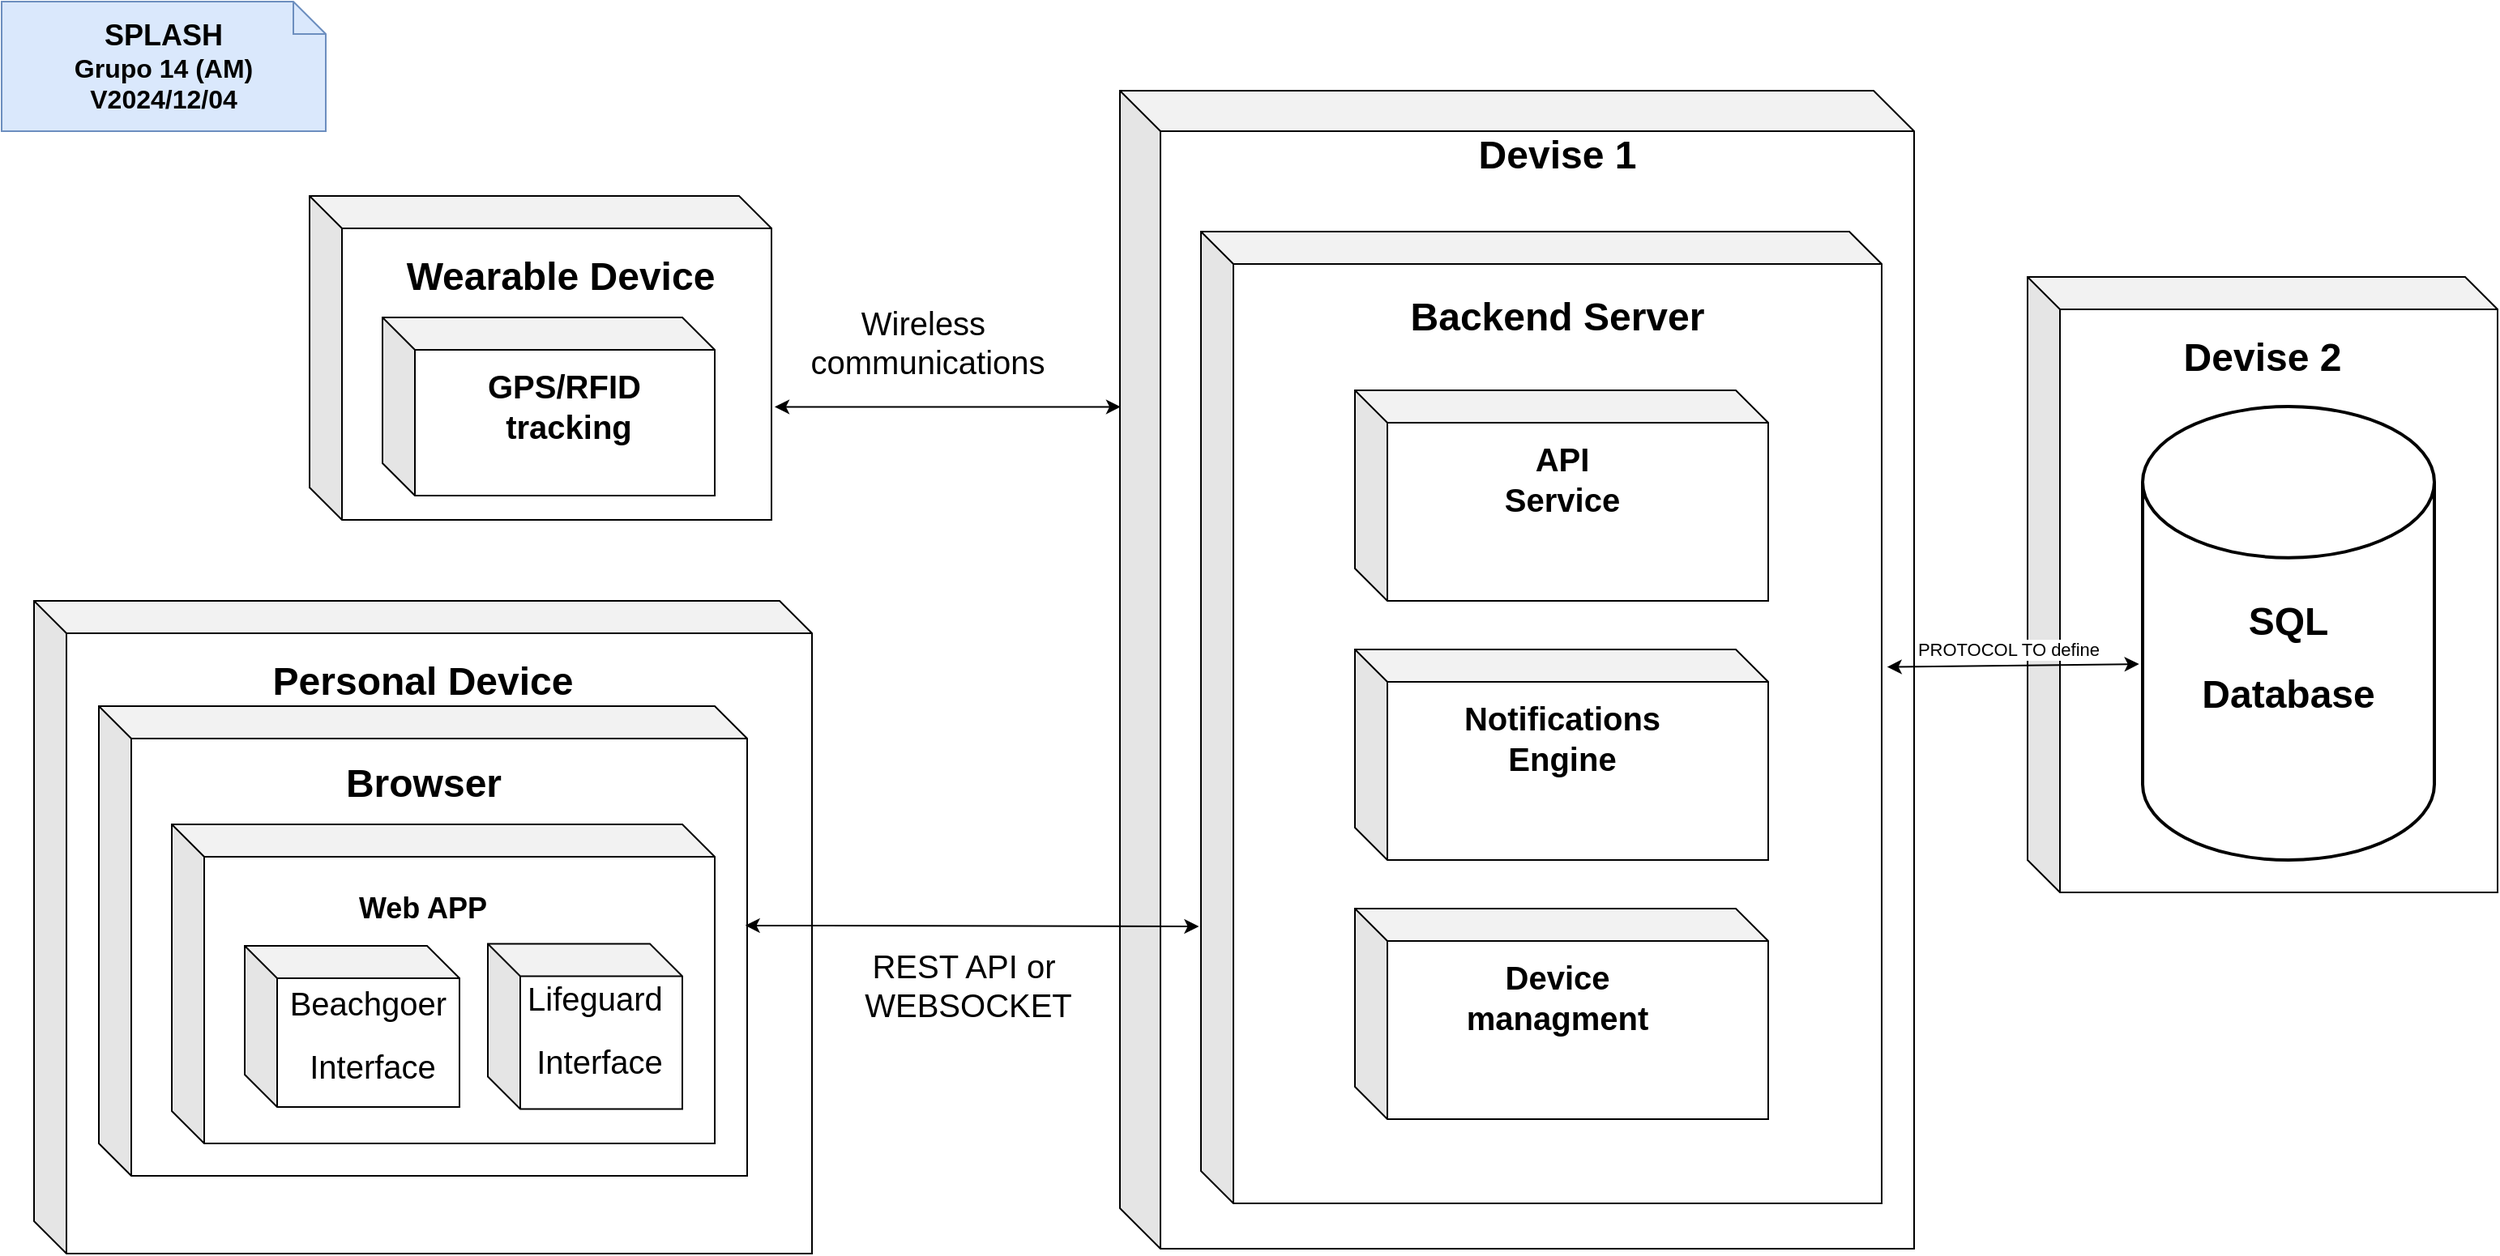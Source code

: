 <mxfile version="25.0.1">
  <diagram name="Página-1" id="Ziy1TsZBCXwvY6_Hbtk9">
    <mxGraphModel grid="1" page="1" gridSize="10" guides="1" tooltips="1" connect="1" arrows="1" fold="1" pageScale="1" pageWidth="827" pageHeight="1169" math="0" shadow="0">
      <root>
        <mxCell id="0" />
        <mxCell id="1" parent="0" />
        <mxCell id="ziZQvLNmpFWHpJ9P69S1-1" value="&lt;b&gt;&lt;font style=&quot;font-size: 18px;&quot;&gt;SPLASH&lt;/font&gt;&lt;/b&gt;&lt;div&gt;&lt;b&gt;&lt;font size=&quot;3&quot;&gt;Grupo 14 (AM)&lt;/font&gt;&lt;/b&gt;&lt;/div&gt;&lt;div&gt;&lt;b&gt;&lt;font size=&quot;3&quot;&gt;V2024/12/04&lt;/font&gt;&lt;/b&gt;&lt;/div&gt;" style="shape=note;size=20;whiteSpace=wrap;html=1;fillColor=#dae8fc;strokeColor=#6c8ebf;" vertex="1" parent="1">
          <mxGeometry x="-810" y="-2330" width="200" height="80" as="geometry" />
        </mxCell>
        <mxCell id="pkMM4M_mx8QPYRCtAJ-O-5" value="&lt;h3 style=&quot;margin-top: -85px; margin-bottom: 0px; padding-top: 0px;&quot;&gt;&lt;br&gt;&lt;/h3&gt;" style="shape=cube;whiteSpace=wrap;html=1;boundedLbl=1;backgroundOutline=1;darkOpacity=0.05;darkOpacity2=0.1;align=center;" vertex="1" parent="1">
          <mxGeometry x="-790" y="-1960" width="480" height="403" as="geometry" />
        </mxCell>
        <mxCell id="ziZQvLNmpFWHpJ9P69S1-2" value="&lt;h3 style=&quot;margin-top: -85px; margin-bottom: 0px; padding-top: 0px;&quot;&gt;&lt;br&gt;&lt;/h3&gt;" style="shape=cube;whiteSpace=wrap;html=1;boundedLbl=1;backgroundOutline=1;darkOpacity=0.05;darkOpacity2=0.1;align=center;" vertex="1" parent="1">
          <mxGeometry x="-750" y="-1895" width="400" height="290" as="geometry" />
        </mxCell>
        <mxCell id="ziZQvLNmpFWHpJ9P69S1-6" value="&lt;h3 style=&quot;margin-top: -85px; margin-bottom: 0px; padding-top: 0px;&quot;&gt;&lt;br&gt;&lt;/h3&gt;" style="shape=cube;whiteSpace=wrap;html=1;boundedLbl=1;backgroundOutline=1;darkOpacity=0.05;darkOpacity2=0.1;align=center;" vertex="1" parent="1">
          <mxGeometry x="-620" y="-2210" width="285" height="200" as="geometry" />
        </mxCell>
        <mxCell id="pkMM4M_mx8QPYRCtAJ-O-2" value="&lt;h3 style=&quot;margin-top: -85px; margin-bottom: 0px; padding-top: 0px;&quot;&gt;&lt;br&gt;&lt;/h3&gt;" style="shape=cube;whiteSpace=wrap;html=1;boundedLbl=1;backgroundOutline=1;darkOpacity=0.05;darkOpacity2=0.1;align=center;size=25;" vertex="1" parent="1">
          <mxGeometry x="-120" y="-2275" width="490" height="715" as="geometry" />
        </mxCell>
        <mxCell id="ziZQvLNmpFWHpJ9P69S1-8" value="&lt;h3 style=&quot;margin-top: -85px; margin-bottom: 0px; padding-top: 0px;&quot;&gt;&lt;br&gt;&lt;/h3&gt;" style="shape=cube;whiteSpace=wrap;html=1;boundedLbl=1;backgroundOutline=1;darkOpacity=0.05;darkOpacity2=0.1;align=center;" vertex="1" parent="1">
          <mxGeometry x="-70" y="-2188" width="420" height="600" as="geometry" />
        </mxCell>
        <mxCell id="ziZQvLNmpFWHpJ9P69S1-11" value="&lt;h1 style=&quot;margin-top: 0px; margin-bottom: 0px; padding-top: 0px;&quot;&gt;Wearable Device&lt;/h1&gt;" style="text;html=1;align=center;verticalAlign=middle;whiteSpace=wrap;rounded=0;" vertex="1" parent="1">
          <mxGeometry x="-575" y="-2175" width="220" height="30" as="geometry" />
        </mxCell>
        <mxCell id="ziZQvLNmpFWHpJ9P69S1-12" value="&lt;h1 style=&quot;margin-top: 0px; margin-bottom: 0px; padding-top: 0px;&quot;&gt;Browser&lt;/h1&gt;" style="text;html=1;align=center;verticalAlign=middle;whiteSpace=wrap;rounded=0;" vertex="1" parent="1">
          <mxGeometry x="-647.5" y="-1862" width="195" height="30" as="geometry" />
        </mxCell>
        <mxCell id="ziZQvLNmpFWHpJ9P69S1-13" value="&lt;h1 style=&quot;margin-top: 0px; margin-bottom: 0px; padding-top: 0px;&quot;&gt;Backend Server&lt;/h1&gt;" style="text;html=1;align=center;verticalAlign=middle;whiteSpace=wrap;rounded=0;" vertex="1" parent="1">
          <mxGeometry x="45" y="-2150" width="210" height="30" as="geometry" />
        </mxCell>
        <mxCell id="ziZQvLNmpFWHpJ9P69S1-18" value="&lt;h3 style=&quot;margin-top: -85px; margin-bottom: 0px; padding-top: 0px;&quot;&gt;&lt;br&gt;&lt;/h3&gt;" style="shape=cube;whiteSpace=wrap;html=1;boundedLbl=1;backgroundOutline=1;darkOpacity=0.05;darkOpacity2=0.1;align=center;" vertex="1" parent="1">
          <mxGeometry x="-705" y="-1822" width="335" height="197" as="geometry" />
        </mxCell>
        <mxCell id="ziZQvLNmpFWHpJ9P69S1-19" value="&lt;h2 style=&quot;margin-top: 0px; margin-bottom: 0px; padding-top: 0px;&quot;&gt;Web APP&lt;/h2&gt;" style="text;html=1;align=center;verticalAlign=middle;whiteSpace=wrap;rounded=0;" vertex="1" parent="1">
          <mxGeometry x="-620" y="-1785" width="140" height="30" as="geometry" />
        </mxCell>
        <mxCell id="ziZQvLNmpFWHpJ9P69S1-20" value="" style="shape=cube;whiteSpace=wrap;html=1;boundedLbl=1;backgroundOutline=1;darkOpacity=0.05;darkOpacity2=0.1;align=center;" vertex="1" parent="1">
          <mxGeometry x="-575" y="-2135" width="205" height="110" as="geometry" />
        </mxCell>
        <mxCell id="ziZQvLNmpFWHpJ9P69S1-21" value="&lt;h2&gt;&lt;font style=&quot;font-size: 20px;&quot;&gt;GPS/RFID&amp;nbsp;&lt;br&gt;tracking&lt;/font&gt;&lt;/h2&gt;" style="text;html=1;align=center;verticalAlign=middle;whiteSpace=wrap;rounded=0;" vertex="1" parent="1">
          <mxGeometry x="-530" y="-2100" width="140" height="40" as="geometry" />
        </mxCell>
        <mxCell id="ziZQvLNmpFWHpJ9P69S1-22" style="edgeStyle=orthogonalEdgeStyle;rounded=0;orthogonalLoop=1;jettySize=auto;html=1;exitX=0.5;exitY=1;exitDx=0;exitDy=0;" edge="1" parent="1" source="ziZQvLNmpFWHpJ9P69S1-21" target="ziZQvLNmpFWHpJ9P69S1-21">
          <mxGeometry relative="1" as="geometry" />
        </mxCell>
        <mxCell id="ziZQvLNmpFWHpJ9P69S1-23" value="&lt;h3 style=&quot;margin-top: -85px; margin-bottom: 0px; padding-top: 0px;&quot;&gt;&lt;br&gt;&lt;/h3&gt;" style="shape=cube;whiteSpace=wrap;html=1;boundedLbl=1;backgroundOutline=1;darkOpacity=0.05;darkOpacity2=0.1;align=center;" vertex="1" parent="1">
          <mxGeometry x="25" y="-2090" width="255" height="130" as="geometry" />
        </mxCell>
        <mxCell id="ziZQvLNmpFWHpJ9P69S1-24" value="&lt;h3 style=&quot;margin-top: -85px; margin-bottom: 0px; padding-top: 0px;&quot;&gt;&lt;br&gt;&lt;/h3&gt;" style="shape=cube;whiteSpace=wrap;html=1;boundedLbl=1;backgroundOutline=1;darkOpacity=0.05;darkOpacity2=0.1;align=center;" vertex="1" parent="1">
          <mxGeometry x="25" y="-1930" width="255" height="130" as="geometry" />
        </mxCell>
        <mxCell id="ziZQvLNmpFWHpJ9P69S1-25" value="&lt;h3 style=&quot;margin-top: -85px; margin-bottom: 0px; padding-top: 0px;&quot;&gt;&lt;br&gt;&lt;/h3&gt;" style="shape=cube;whiteSpace=wrap;html=1;boundedLbl=1;backgroundOutline=1;darkOpacity=0.05;darkOpacity2=0.1;align=center;" vertex="1" parent="1">
          <mxGeometry x="25" y="-1770" width="255" height="130" as="geometry" />
        </mxCell>
        <mxCell id="ziZQvLNmpFWHpJ9P69S1-27" value="&lt;h2&gt;&lt;font style=&quot;font-size: 20px;&quot;&gt;API Service&lt;/font&gt;&lt;/h2&gt;" style="text;html=1;align=center;verticalAlign=middle;whiteSpace=wrap;rounded=0;" vertex="1" parent="1">
          <mxGeometry x="122.5" y="-2050" width="60" height="30" as="geometry" />
        </mxCell>
        <mxCell id="ziZQvLNmpFWHpJ9P69S1-29" value="&lt;h2&gt;&lt;font style=&quot;font-size: 20px;&quot;&gt;Notifications Engine&lt;/font&gt;&lt;/h2&gt;" style="text;html=1;align=center;verticalAlign=middle;whiteSpace=wrap;rounded=0;" vertex="1" parent="1">
          <mxGeometry x="122.5" y="-1890" width="60" height="30" as="geometry" />
        </mxCell>
        <mxCell id="ziZQvLNmpFWHpJ9P69S1-30" value="&lt;h2&gt;&lt;font style=&quot;font-size: 20px;&quot;&gt;Device managment&lt;/font&gt;&lt;/h2&gt;" style="text;html=1;align=center;verticalAlign=middle;whiteSpace=wrap;rounded=0;" vertex="1" parent="1">
          <mxGeometry x="120" y="-1730" width="60" height="30" as="geometry" />
        </mxCell>
        <mxCell id="pkMM4M_mx8QPYRCtAJ-O-3" value="&lt;h3 style=&quot;margin-top: -85px; margin-bottom: 0px; padding-top: 0px;&quot;&gt;&lt;br&gt;&lt;/h3&gt;" style="shape=cube;whiteSpace=wrap;html=1;boundedLbl=1;backgroundOutline=1;darkOpacity=0.05;darkOpacity2=0.1;align=center;" vertex="1" parent="1">
          <mxGeometry x="440" y="-2160" width="290" height="380" as="geometry" />
        </mxCell>
        <mxCell id="ziZQvLNmpFWHpJ9P69S1-45" value="" style="strokeWidth=2;html=1;shape=mxgraph.flowchart.database;whiteSpace=wrap;direction=east;" vertex="1" parent="1">
          <mxGeometry x="511" y="-2080" width="180" height="280" as="geometry" />
        </mxCell>
        <mxCell id="ziZQvLNmpFWHpJ9P69S1-46" value="&lt;h1&gt;SQL&lt;/h1&gt;&lt;h1&gt;Database&lt;/h1&gt;" style="text;html=1;align=center;verticalAlign=middle;whiteSpace=wrap;rounded=0;" vertex="1" parent="1">
          <mxGeometry x="571" y="-1940" width="60" height="30" as="geometry" />
        </mxCell>
        <mxCell id="ziZQvLNmpFWHpJ9P69S1-48" value="" style="shape=cube;whiteSpace=wrap;html=1;boundedLbl=1;backgroundOutline=1;darkOpacity=0.05;darkOpacity2=0.1;" vertex="1" parent="1">
          <mxGeometry x="-660" y="-1747" width="132.5" height="99.5" as="geometry" />
        </mxCell>
        <mxCell id="ziZQvLNmpFWHpJ9P69S1-49" value="" style="shape=cube;whiteSpace=wrap;html=1;boundedLbl=1;backgroundOutline=1;darkOpacity=0.05;darkOpacity2=0.1;" vertex="1" parent="1">
          <mxGeometry x="-510" y="-1748.25" width="120" height="102" as="geometry" />
        </mxCell>
        <mxCell id="ziZQvLNmpFWHpJ9P69S1-50" value="&lt;h3&gt;&lt;span style=&quot;background-color: initial; font-weight: normal;&quot;&gt;&lt;font style=&quot;font-size: 20px;&quot;&gt;Beachgoer&amp;nbsp;&lt;/font&gt;&lt;/span&gt;&lt;/h3&gt;&lt;h3&gt;&lt;span style=&quot;background-color: initial; font-weight: normal;&quot;&gt;&lt;font style=&quot;font-size: 20px;&quot;&gt;Interface&lt;/font&gt;&lt;/span&gt;&lt;/h3&gt;" style="text;html=1;align=center;verticalAlign=middle;whiteSpace=wrap;rounded=0;" vertex="1" parent="1">
          <mxGeometry x="-635" y="-1747" width="107.5" height="110" as="geometry" />
        </mxCell>
        <mxCell id="ziZQvLNmpFWHpJ9P69S1-51" value="&lt;h3&gt;&lt;font style=&quot;font-size: 20px;&quot;&gt;&lt;span style=&quot;background-color: initial; font-weight: normal;&quot;&gt;Lifeguard&lt;/span&gt;&lt;span style=&quot;background-color: initial; font-weight: normal;&quot;&gt;&amp;nbsp;&lt;/span&gt;&lt;/font&gt;&lt;/h3&gt;&lt;h3&gt;&lt;span style=&quot;background-color: initial; font-weight: normal;&quot;&gt;&lt;font style=&quot;font-size: 20px;&quot;&gt;Interface&lt;/font&gt;&lt;/span&gt;&lt;/h3&gt;" style="text;html=1;align=center;verticalAlign=middle;whiteSpace=wrap;rounded=0;" vertex="1" parent="1">
          <mxGeometry x="-500" y="-1750" width="117.5" height="110" as="geometry" />
        </mxCell>
        <mxCell id="ziZQvLNmpFWHpJ9P69S1-56" value="" style="endArrow=classic;startArrow=classic;html=1;rounded=0;entryX=-0.012;entryY=0.568;entryDx=0;entryDy=0;entryPerimeter=0;exitX=1.008;exitY=0.448;exitDx=0;exitDy=0;exitPerimeter=0;" edge="1" parent="1" source="ziZQvLNmpFWHpJ9P69S1-8" target="ziZQvLNmpFWHpJ9P69S1-45">
          <mxGeometry width="50" height="50" relative="1" as="geometry">
            <mxPoint x="300" y="-1910" as="sourcePoint" />
            <mxPoint x="350" y="-1960" as="targetPoint" />
          </mxGeometry>
        </mxCell>
        <mxCell id="ziZQvLNmpFWHpJ9P69S1-57" value="PROTOCOL TO define" style="edgeLabel;html=1;align=center;verticalAlign=middle;resizable=0;points=[];" connectable="0" vertex="1" parent="ziZQvLNmpFWHpJ9P69S1-56">
          <mxGeometry x="-0.135" y="2" relative="1" as="geometry">
            <mxPoint x="7" y="-8" as="offset" />
          </mxGeometry>
        </mxCell>
        <mxCell id="ziZQvLNmpFWHpJ9P69S1-58" value="" style="endArrow=classic;startArrow=classic;html=1;rounded=0;exitX=0.997;exitY=0.467;exitDx=0;exitDy=0;exitPerimeter=0;entryX=-0.003;entryY=0.715;entryDx=0;entryDy=0;entryPerimeter=0;" edge="1" parent="1" source="ziZQvLNmpFWHpJ9P69S1-2" target="ziZQvLNmpFWHpJ9P69S1-8">
          <mxGeometry width="50" height="50" relative="1" as="geometry">
            <mxPoint x="-220.0" y="-1758" as="sourcePoint" />
            <mxPoint x="-58.8" y="-1821.52" as="targetPoint" />
          </mxGeometry>
        </mxCell>
        <mxCell id="ziZQvLNmpFWHpJ9P69S1-59" value="&lt;font style=&quot;font-size: 20px;&quot;&gt;REST API or&amp;nbsp;&lt;/font&gt;&lt;div&gt;&lt;font style=&quot;font-size: 20px;&quot;&gt;WEBSOCKET&lt;/font&gt;&lt;/div&gt;" style="edgeLabel;html=1;align=center;verticalAlign=middle;resizable=0;points=[];" connectable="0" vertex="1" parent="ziZQvLNmpFWHpJ9P69S1-58">
          <mxGeometry x="-0.481" y="-3" relative="1" as="geometry">
            <mxPoint x="64" y="33" as="offset" />
          </mxGeometry>
        </mxCell>
        <mxCell id="pkMM4M_mx8QPYRCtAJ-O-1" value="&lt;h1 style=&quot;margin-top: 0px; margin-bottom: 0px; padding-top: 0px;&quot;&gt;Devise 1&lt;/h1&gt;" style="text;html=1;align=center;verticalAlign=middle;whiteSpace=wrap;rounded=0;" vertex="1" parent="1">
          <mxGeometry x="40" y="-2250" width="220" height="30" as="geometry" />
        </mxCell>
        <mxCell id="pkMM4M_mx8QPYRCtAJ-O-4" value="&lt;h1 style=&quot;margin-top: 0px; margin-bottom: 0px; padding-top: 0px;&quot;&gt;Devise 2&lt;/h1&gt;" style="text;html=1;align=center;verticalAlign=middle;whiteSpace=wrap;rounded=0;" vertex="1" parent="1">
          <mxGeometry x="475" y="-2125" width="220" height="30" as="geometry" />
        </mxCell>
        <mxCell id="pkMM4M_mx8QPYRCtAJ-O-6" value="&lt;h1 style=&quot;margin-top: 0px; margin-bottom: 0px; padding-top: 0px;&quot;&gt;Personal Device&lt;/h1&gt;" style="text;html=1;align=center;verticalAlign=middle;whiteSpace=wrap;rounded=0;" vertex="1" parent="1">
          <mxGeometry x="-660" y="-1925" width="220" height="30" as="geometry" />
        </mxCell>
        <mxCell id="pkMM4M_mx8QPYRCtAJ-O-7" value="" style="endArrow=classic;startArrow=classic;html=1;rounded=0;exitX=1.007;exitY=0.651;exitDx=0;exitDy=0;exitPerimeter=0;entryX=0.001;entryY=0.273;entryDx=0;entryDy=0;entryPerimeter=0;" edge="1" parent="1" source="ziZQvLNmpFWHpJ9P69S1-6" target="pkMM4M_mx8QPYRCtAJ-O-2">
          <mxGeometry width="50" height="50" relative="1" as="geometry">
            <mxPoint x="-220" y="-2110" as="sourcePoint" />
            <mxPoint x="-170" y="-2160" as="targetPoint" />
          </mxGeometry>
        </mxCell>
        <mxCell id="pkMM4M_mx8QPYRCtAJ-O-8" value="&lt;font style=&quot;font-size: 20px;&quot;&gt;Wireless&amp;nbsp;&lt;/font&gt;&lt;div&gt;&lt;font style=&quot;font-size: 20px;&quot;&gt;communications&lt;/font&gt;&lt;/div&gt;" style="edgeLabel;html=1;align=center;verticalAlign=middle;resizable=0;points=[];" connectable="0" vertex="1" parent="pkMM4M_mx8QPYRCtAJ-O-7">
          <mxGeometry x="-0.23" relative="1" as="geometry">
            <mxPoint x="12" y="-40" as="offset" />
          </mxGeometry>
        </mxCell>
      </root>
    </mxGraphModel>
  </diagram>
</mxfile>
